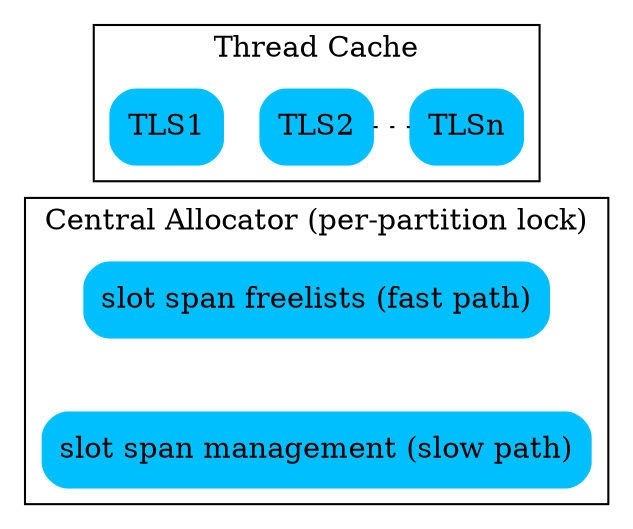 digraph G {
  node[shape=box,style="filled,rounded",color=deepskyblue]

  subgraph cluster_tc {
    label = "Thread Cache"
    rankdir = LR
    {rank=same;TLS1,TLS2,TLSn}
    TLS1->TLS2[style=invisible,dir=none]
    TLS2->TLSn[style=dotted,dir=none]
  }

  subgraph cluster_central {
    label = "Central Allocator (per-partition lock)"
    fast[label="slot span freelists (fast path)"]
    slow[label="slot span management (slow path)"]
    # Forces slow path node beneath fast path node.
    fast->slow[style=invisible,dir=none]
  }

  # Forces thread-external subgraph beneath thread cache subgraph.
  TLS2->fast[style=invisible,dir=none]
}
